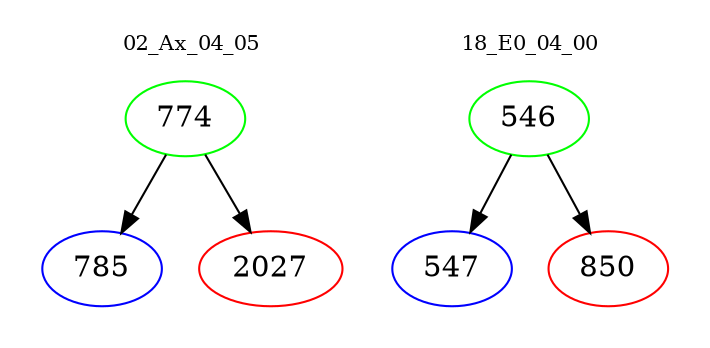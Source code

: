 digraph{
subgraph cluster_0 {
color = white
label = "02_Ax_04_05";
fontsize=10;
T0_774 [label="774", color="green"]
T0_774 -> T0_785 [color="black"]
T0_785 [label="785", color="blue"]
T0_774 -> T0_2027 [color="black"]
T0_2027 [label="2027", color="red"]
}
subgraph cluster_1 {
color = white
label = "18_E0_04_00";
fontsize=10;
T1_546 [label="546", color="green"]
T1_546 -> T1_547 [color="black"]
T1_547 [label="547", color="blue"]
T1_546 -> T1_850 [color="black"]
T1_850 [label="850", color="red"]
}
}
